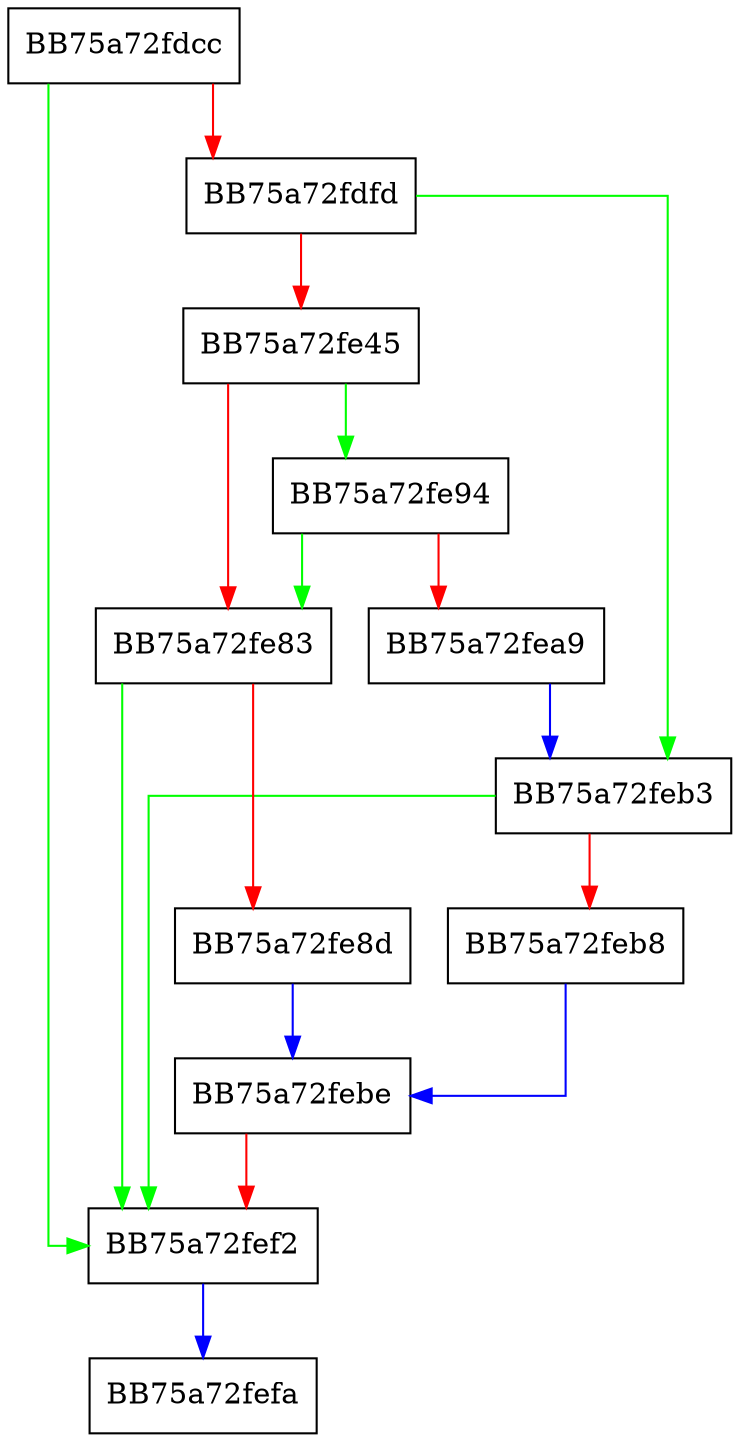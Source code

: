 digraph GetWindowsUpdateTime {
  node [shape="box"];
  graph [splines=ortho];
  BB75a72fdcc -> BB75a72fef2 [color="green"];
  BB75a72fdcc -> BB75a72fdfd [color="red"];
  BB75a72fdfd -> BB75a72feb3 [color="green"];
  BB75a72fdfd -> BB75a72fe45 [color="red"];
  BB75a72fe45 -> BB75a72fe94 [color="green"];
  BB75a72fe45 -> BB75a72fe83 [color="red"];
  BB75a72fe83 -> BB75a72fef2 [color="green"];
  BB75a72fe83 -> BB75a72fe8d [color="red"];
  BB75a72fe8d -> BB75a72febe [color="blue"];
  BB75a72fe94 -> BB75a72fe83 [color="green"];
  BB75a72fe94 -> BB75a72fea9 [color="red"];
  BB75a72fea9 -> BB75a72feb3 [color="blue"];
  BB75a72feb3 -> BB75a72fef2 [color="green"];
  BB75a72feb3 -> BB75a72feb8 [color="red"];
  BB75a72feb8 -> BB75a72febe [color="blue"];
  BB75a72febe -> BB75a72fef2 [color="red"];
  BB75a72fef2 -> BB75a72fefa [color="blue"];
}